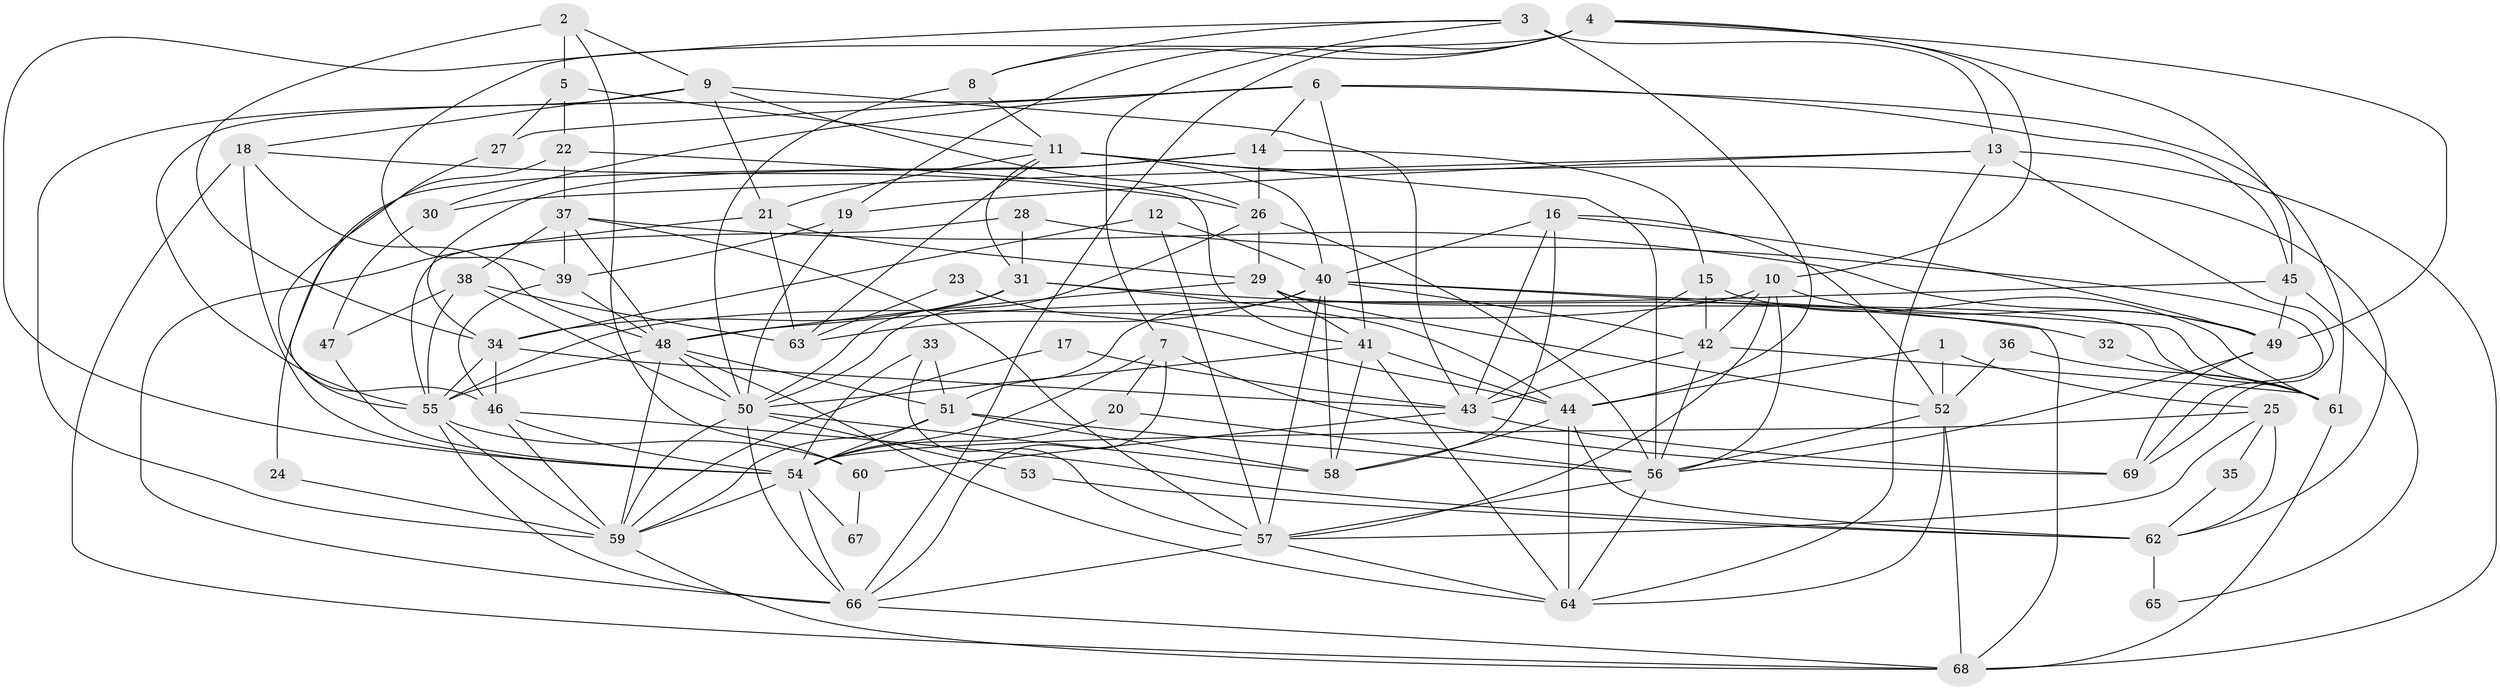 // original degree distribution, {2: 0.12408759124087591, 6: 0.10218978102189781, 4: 0.32116788321167883, 3: 0.23357664233576642, 5: 0.19708029197080293, 8: 0.014598540145985401, 7: 0.0072992700729927005}
// Generated by graph-tools (version 1.1) at 2025/26/03/09/25 03:26:21]
// undirected, 69 vertices, 191 edges
graph export_dot {
graph [start="1"]
  node [color=gray90,style=filled];
  1;
  2;
  3;
  4;
  5;
  6;
  7;
  8;
  9;
  10;
  11;
  12;
  13;
  14;
  15;
  16;
  17;
  18;
  19;
  20;
  21;
  22;
  23;
  24;
  25;
  26;
  27;
  28;
  29;
  30;
  31;
  32;
  33;
  34;
  35;
  36;
  37;
  38;
  39;
  40;
  41;
  42;
  43;
  44;
  45;
  46;
  47;
  48;
  49;
  50;
  51;
  52;
  53;
  54;
  55;
  56;
  57;
  58;
  59;
  60;
  61;
  62;
  63;
  64;
  65;
  66;
  67;
  68;
  69;
  1 -- 25 [weight=1.0];
  1 -- 44 [weight=1.0];
  1 -- 52 [weight=1.0];
  2 -- 5 [weight=1.0];
  2 -- 9 [weight=1.0];
  2 -- 34 [weight=2.0];
  2 -- 60 [weight=1.0];
  3 -- 7 [weight=1.0];
  3 -- 8 [weight=1.0];
  3 -- 13 [weight=3.0];
  3 -- 44 [weight=1.0];
  3 -- 54 [weight=1.0];
  4 -- 8 [weight=2.0];
  4 -- 10 [weight=1.0];
  4 -- 19 [weight=1.0];
  4 -- 39 [weight=1.0];
  4 -- 45 [weight=1.0];
  4 -- 49 [weight=2.0];
  4 -- 66 [weight=1.0];
  5 -- 11 [weight=1.0];
  5 -- 22 [weight=1.0];
  5 -- 27 [weight=1.0];
  6 -- 14 [weight=1.0];
  6 -- 27 [weight=1.0];
  6 -- 30 [weight=1.0];
  6 -- 41 [weight=1.0];
  6 -- 45 [weight=1.0];
  6 -- 55 [weight=1.0];
  6 -- 61 [weight=2.0];
  7 -- 20 [weight=1.0];
  7 -- 54 [weight=1.0];
  7 -- 66 [weight=1.0];
  7 -- 69 [weight=1.0];
  8 -- 11 [weight=1.0];
  8 -- 50 [weight=1.0];
  9 -- 18 [weight=1.0];
  9 -- 21 [weight=1.0];
  9 -- 26 [weight=1.0];
  9 -- 43 [weight=1.0];
  9 -- 59 [weight=1.0];
  10 -- 42 [weight=1.0];
  10 -- 49 [weight=1.0];
  10 -- 55 [weight=1.0];
  10 -- 56 [weight=1.0];
  10 -- 57 [weight=1.0];
  11 -- 21 [weight=1.0];
  11 -- 31 [weight=1.0];
  11 -- 40 [weight=1.0];
  11 -- 56 [weight=1.0];
  11 -- 62 [weight=1.0];
  11 -- 63 [weight=1.0];
  12 -- 34 [weight=1.0];
  12 -- 40 [weight=1.0];
  12 -- 57 [weight=1.0];
  13 -- 19 [weight=1.0];
  13 -- 30 [weight=1.0];
  13 -- 64 [weight=1.0];
  13 -- 68 [weight=1.0];
  13 -- 69 [weight=1.0];
  14 -- 15 [weight=1.0];
  14 -- 24 [weight=1.0];
  14 -- 26 [weight=1.0];
  14 -- 34 [weight=1.0];
  15 -- 42 [weight=1.0];
  15 -- 43 [weight=1.0];
  15 -- 61 [weight=1.0];
  16 -- 40 [weight=1.0];
  16 -- 43 [weight=1.0];
  16 -- 49 [weight=1.0];
  16 -- 52 [weight=1.0];
  16 -- 58 [weight=1.0];
  17 -- 43 [weight=1.0];
  17 -- 59 [weight=1.0];
  18 -- 26 [weight=1.0];
  18 -- 48 [weight=1.0];
  18 -- 54 [weight=1.0];
  18 -- 68 [weight=1.0];
  19 -- 39 [weight=1.0];
  19 -- 50 [weight=1.0];
  20 -- 54 [weight=1.0];
  20 -- 56 [weight=1.0];
  21 -- 29 [weight=1.0];
  21 -- 63 [weight=1.0];
  21 -- 66 [weight=1.0];
  22 -- 37 [weight=1.0];
  22 -- 41 [weight=1.0];
  22 -- 55 [weight=1.0];
  23 -- 44 [weight=1.0];
  23 -- 63 [weight=1.0];
  24 -- 59 [weight=1.0];
  25 -- 35 [weight=1.0];
  25 -- 54 [weight=1.0];
  25 -- 57 [weight=1.0];
  25 -- 62 [weight=1.0];
  26 -- 29 [weight=1.0];
  26 -- 50 [weight=1.0];
  26 -- 56 [weight=1.0];
  27 -- 46 [weight=1.0];
  28 -- 31 [weight=1.0];
  28 -- 55 [weight=1.0];
  28 -- 69 [weight=1.0];
  29 -- 41 [weight=1.0];
  29 -- 48 [weight=1.0];
  29 -- 52 [weight=1.0];
  29 -- 61 [weight=1.0];
  30 -- 47 [weight=1.0];
  31 -- 32 [weight=1.0];
  31 -- 34 [weight=1.0];
  31 -- 44 [weight=1.0];
  31 -- 50 [weight=1.0];
  32 -- 61 [weight=1.0];
  33 -- 51 [weight=1.0];
  33 -- 54 [weight=1.0];
  33 -- 57 [weight=2.0];
  34 -- 43 [weight=1.0];
  34 -- 46 [weight=1.0];
  34 -- 55 [weight=1.0];
  35 -- 62 [weight=1.0];
  36 -- 52 [weight=1.0];
  36 -- 61 [weight=1.0];
  37 -- 38 [weight=1.0];
  37 -- 39 [weight=1.0];
  37 -- 48 [weight=1.0];
  37 -- 49 [weight=1.0];
  37 -- 57 [weight=1.0];
  38 -- 47 [weight=1.0];
  38 -- 50 [weight=1.0];
  38 -- 55 [weight=1.0];
  38 -- 63 [weight=1.0];
  39 -- 46 [weight=1.0];
  39 -- 48 [weight=1.0];
  40 -- 42 [weight=1.0];
  40 -- 51 [weight=1.0];
  40 -- 57 [weight=1.0];
  40 -- 58 [weight=1.0];
  40 -- 61 [weight=1.0];
  40 -- 63 [weight=1.0];
  40 -- 68 [weight=1.0];
  41 -- 44 [weight=2.0];
  41 -- 50 [weight=1.0];
  41 -- 58 [weight=1.0];
  41 -- 64 [weight=1.0];
  42 -- 43 [weight=1.0];
  42 -- 56 [weight=1.0];
  42 -- 61 [weight=1.0];
  43 -- 60 [weight=1.0];
  43 -- 69 [weight=1.0];
  44 -- 58 [weight=1.0];
  44 -- 62 [weight=2.0];
  44 -- 64 [weight=1.0];
  45 -- 48 [weight=1.0];
  45 -- 49 [weight=1.0];
  45 -- 65 [weight=1.0];
  46 -- 54 [weight=1.0];
  46 -- 59 [weight=1.0];
  46 -- 62 [weight=1.0];
  47 -- 54 [weight=1.0];
  48 -- 50 [weight=1.0];
  48 -- 51 [weight=1.0];
  48 -- 55 [weight=1.0];
  48 -- 59 [weight=1.0];
  48 -- 64 [weight=1.0];
  49 -- 56 [weight=1.0];
  49 -- 69 [weight=2.0];
  50 -- 53 [weight=1.0];
  50 -- 58 [weight=1.0];
  50 -- 59 [weight=1.0];
  50 -- 66 [weight=1.0];
  51 -- 54 [weight=1.0];
  51 -- 56 [weight=1.0];
  51 -- 58 [weight=2.0];
  51 -- 59 [weight=1.0];
  52 -- 56 [weight=1.0];
  52 -- 64 [weight=1.0];
  52 -- 68 [weight=1.0];
  53 -- 62 [weight=1.0];
  54 -- 59 [weight=1.0];
  54 -- 66 [weight=1.0];
  54 -- 67 [weight=2.0];
  55 -- 59 [weight=1.0];
  55 -- 60 [weight=1.0];
  55 -- 66 [weight=1.0];
  56 -- 57 [weight=1.0];
  56 -- 64 [weight=1.0];
  57 -- 64 [weight=1.0];
  57 -- 66 [weight=1.0];
  59 -- 68 [weight=1.0];
  60 -- 67 [weight=2.0];
  61 -- 68 [weight=1.0];
  62 -- 65 [weight=2.0];
  66 -- 68 [weight=1.0];
}
